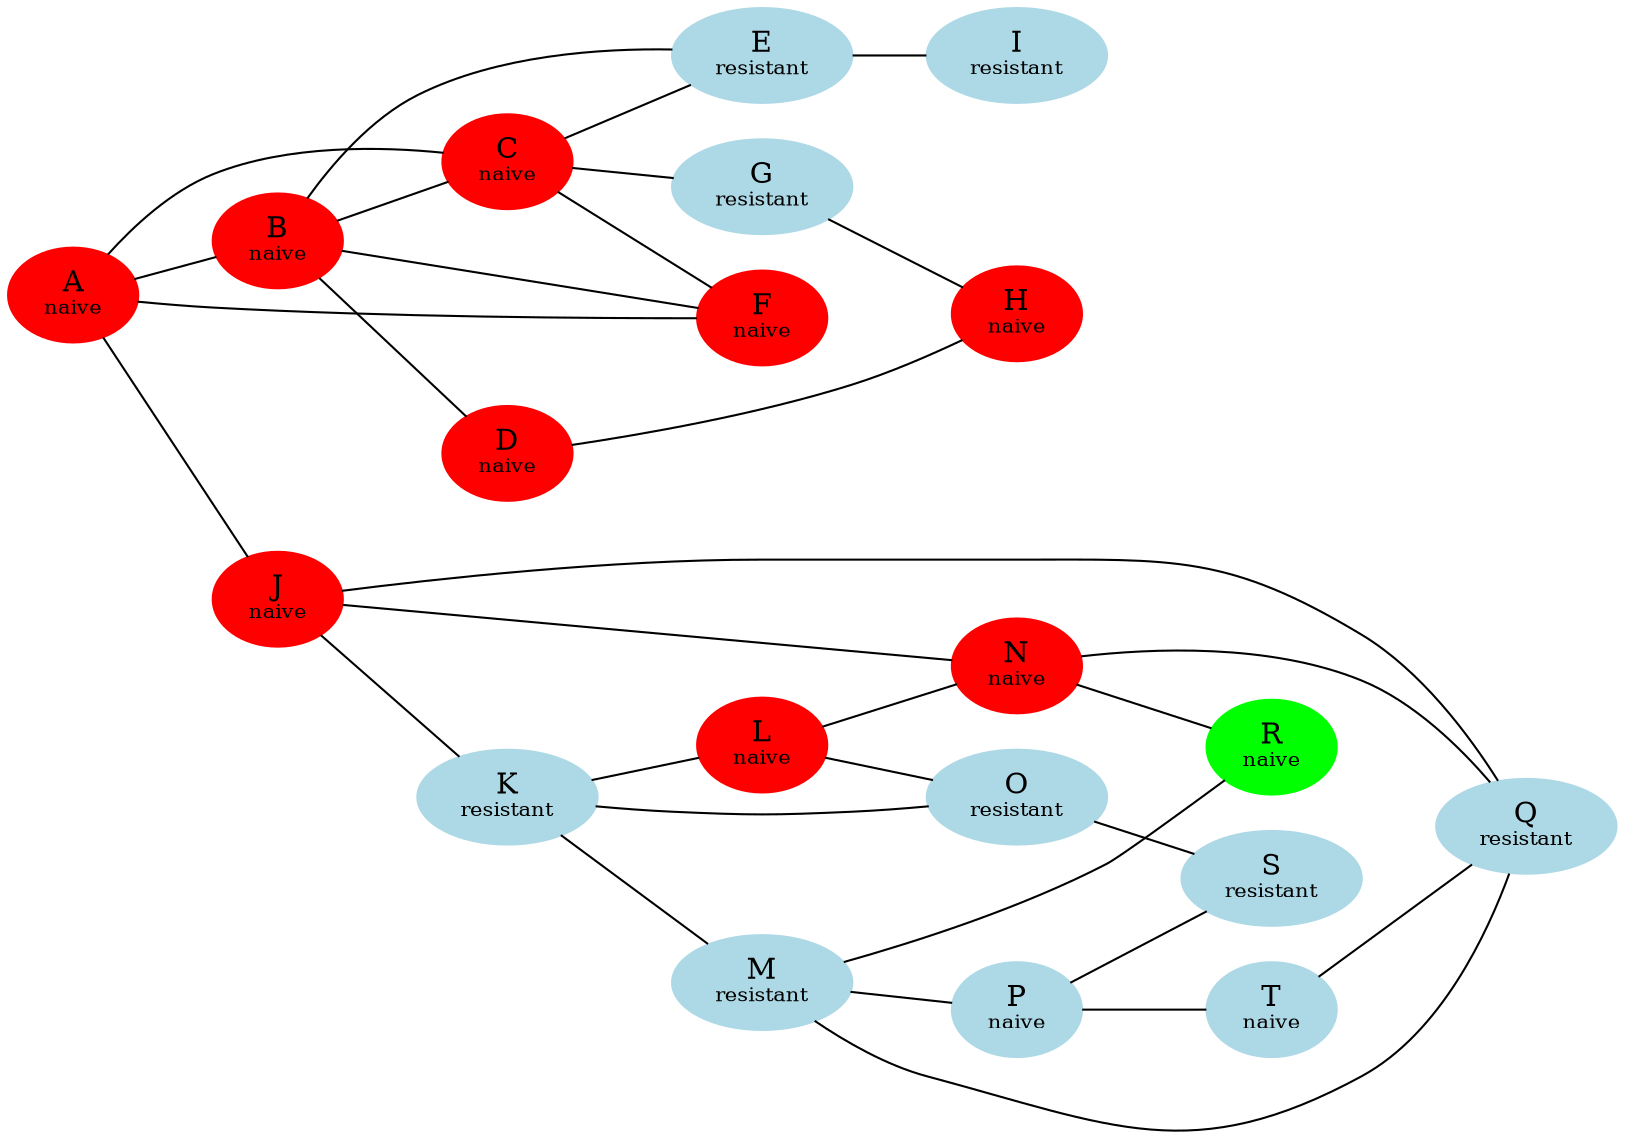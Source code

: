 graph {
 rankdir=LR;
A[label=<A<BR /><FONT POINT-SIZE="10">naive</FONT>>,style=filled, color=red];
B[label=<B<BR /><FONT POINT-SIZE="10">naive</FONT>>,style=filled, color=red];
C[label=<C<BR /><FONT POINT-SIZE="10">naive</FONT>>,style=filled, color=red];
D[label=<D<BR /><FONT POINT-SIZE="10">naive</FONT>>,style=filled, color=red];
E[label=<E<BR /><FONT POINT-SIZE="10">resistant</FONT>>,style=filled, color=lightblue];
F[label=<F<BR /><FONT POINT-SIZE="10">naive</FONT>>,style=filled, color=red];
G[label=<G<BR /><FONT POINT-SIZE="10">resistant</FONT>>,style=filled, color=lightblue];
H[label=<H<BR /><FONT POINT-SIZE="10">naive</FONT>>,style=filled, color=red];
I[label=<I<BR /><FONT POINT-SIZE="10">resistant</FONT>>,style=filled, color=lightblue];
J[label=<J<BR /><FONT POINT-SIZE="10">naive</FONT>>,style=filled, color=red];
K[label=<K<BR /><FONT POINT-SIZE="10">resistant</FONT>>,style=filled, color=lightblue];
L[label=<L<BR /><FONT POINT-SIZE="10">naive</FONT>>,style=filled, color=red];
M[label=<M<BR /><FONT POINT-SIZE="10">resistant</FONT>>,style=filled, color=lightblue];
N[label=<N<BR /><FONT POINT-SIZE="10">naive</FONT>>,style=filled, color=red];
O[label=<O<BR /><FONT POINT-SIZE="10">resistant</FONT>>,style=filled, color=lightblue];
P[label=<P<BR /><FONT POINT-SIZE="10">naive</FONT>>,style=filled, color=lightblue];
Q[label=<Q<BR /><FONT POINT-SIZE="10">resistant</FONT>>,style=filled, color=lightblue];
R[label=<R<BR /><FONT POINT-SIZE="10">naive</FONT>>,style=filled, color=green];
S[label=<S<BR /><FONT POINT-SIZE="10">resistant</FONT>>,style=filled, color=lightblue];
T[label=<T<BR /><FONT POINT-SIZE="10">naive</FONT>>,style=filled, color=lightblue];
A -- {{B C J F }}
B -- {{D E C F }}
C -- {{F G E }}
D -- {{H }}
E -- {{I }}
F -- {{}}
G -- {{H }}
H -- {{}}
I -- {{}}
J -- {{K Q N }}
K -- {{L M O }}
L -- {{N O }}
M -- {{P Q R }}
N -- {{R Q }}
O -- {{S }}
P -- {{T S }}
Q -- {{}}
R -- {{}}
S -- {{}}
T -- {{Q }}
}